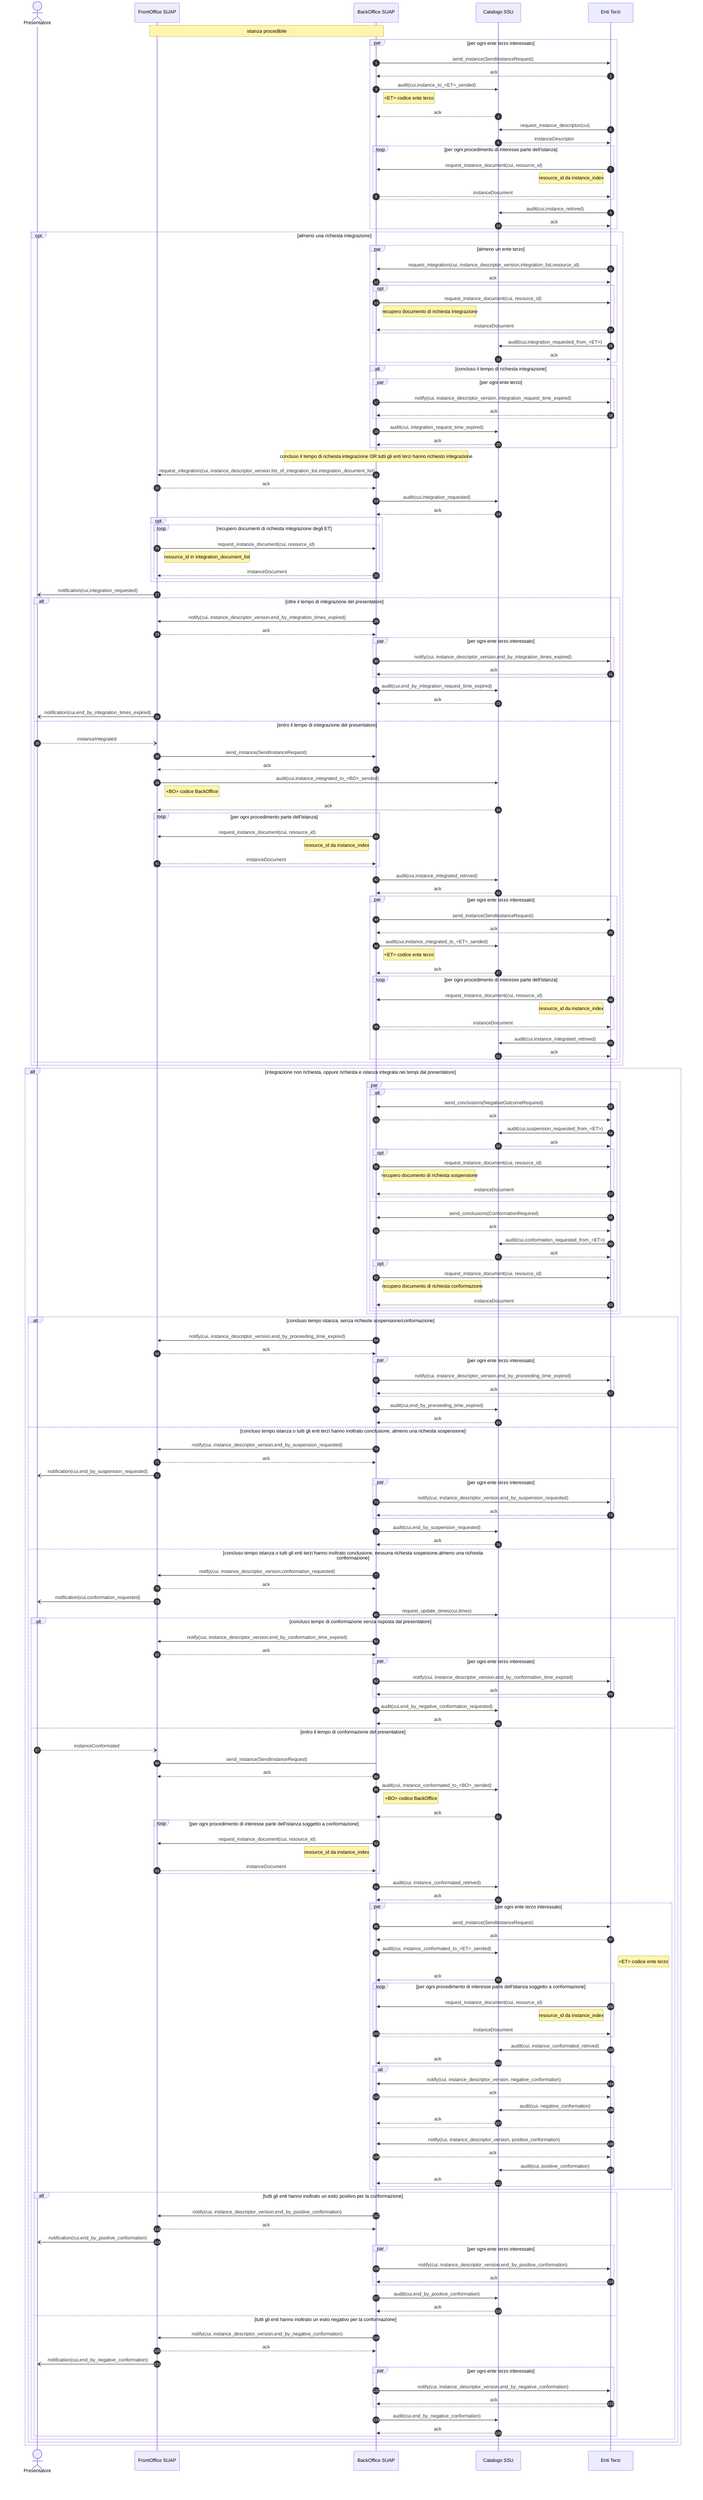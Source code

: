 sequenceDiagram
    autonumber

    actor P as Presentatore    
    participant F as FrontOffice SUAP
    participant B as BackOffice SUAP   
    participant C as Catalogo SSU 
    participant E as Enti Terzi    

    Note over F,B: istanza procedibile

    
    par per ogni ente terzo interessato        
        B ->> E: send_instance(SendInstanceRequest)
        E -->> B: ack
        B ->> C: audit(cui,instance_to_<ET>_sended)
        note right of B: <ET> codice ente terzo 
        C -->> B: ack
        E ->> C: request_instance_descriptor(cui)
        C -->> E: instanceDescriptor
        loop per ogni procedimento di interesse parte dell'istanza 
        E ->> B: request_instance_document(cui, resource_id)
        note left of E: resource_id da instance_index
        B -->> E: instanceDocument
        end
        E ->> C: audit(cui,instance_retrived)
        C -->> E: ack
    end

    opt almeno una richiesta integrazione
        par almeno un ente terzo
            E ->> B: request_integration(cui, instance_descriptor_version,integration_list,resource_id)
            B -->> E: ack 
            opt
                B ->> E: request_instance_document(cui, resource_id)
                note right of B: recupero documento di richiesta integrazione
                E -->> B: instanceDocument    
            end
            E ->> C: audit(cui,integration_requested_from_<ET>)
            C -->> E: ack           
        end

      
		alt concluso il tempo di richiesta integrazione 
			par per ogni ente terzo
				B ->> E: notify(cui, instance_descriptor_version, integration_request_time_expired)
				E -->> B: ack
			end
			B ->> C: audit(cui, integration_request_time_expired)
			C -->> B: ack
		end 
		
		Note over B: concluso il tempo di richiesta integrazione OR tutti gli enti terzi hanno richiesto integrazione
        B ->> F: request_integration(cui, instance_descriptor_version,list_of_integration_list,integration_document_list)
        F -->> B: ack
        B ->> C: audit(cui,integration_requested)
        C -->> B: ack
        opt
            loop recupero documenti di richiesta integrazione degli ET
            F ->> B: request_instance_document(cui, resource_id)
            note right of F: resource_id in integration_document_list
            B -->> F: instanceDocument    
            end
        end
        F -) P: notification(cui,integration_requested)    


        alt oltre il tempo di integrazione del presentatore
            B ->> F: notify(cui, instance_descriptor_version,end_by_integration_times_expired)
            F -->> B: ack
            par per ogni ente terzo interessato
                B ->> E: notify(cui, instance_descriptor_version,end_by_integration_times_expired)
                E -->> B: ack
            end
            B ->> C: audit(cui,end_by_integration_request_time_expired)
            C -->> B: ack

            F -) P: notification(cui,end_by_integration_times_expired)
        else entro il tempo di integrazione del presentatore 
            P --) F: instanceIntegrated
            F ->> B: send_instance(SendInstanceRequest)
            B -->> F: ack
            F ->> C: audit(cui,instance_integrated_to_<BO>_sended)
            note right of F: <BO> codice BackOffice
            C -->> F: ack
            loop per ogni procedimento parte dell'istanza 
                B ->> F: request_instance_document(cui, resource_id)
                note left of B: resource_id da instance_index
                F -->> B: instanceDocument
            end
            B ->> C: audit(cui,instance_integrated_retrived)
            C -->> B: ack
            par per ogni ente terzo interessato                
                B ->> E: send_instance(SendInstanceRequest)
                E -->> B: ack
                B ->> C: audit(cui,instance_integrated_to_<ET>_sended)
                note right of B: <ET> codice ente terzo
                C -->> B: ack
                loop per ogni procedimento di interesse parte dell'istanza 
                    E ->> B: request_instance_document(cui, resource_id)
                    note left of E: resource_id da instance_index
                    B -->> E: instanceDocument
                end
                E ->> C: audit(cui,instance_integrated_retrived)
                C -->> E: ack
            end

        end

    end
    
    alt integrazione non richiesta, oppure richiesta e istanza integrata nei tempi dal presentatore

        par
            alt 
                E ->> B: send_conclusions(NegativeOutcomeRequired)
                B -->> E: ack 
                E ->> C: audit(cui,suspension_requested_from_<ET>)
                C -->> E: ack
                opt
                    B ->> E: request_instance_document(cui, resource_id)
                    note right of B: recupero documento di richiesta sospensione
                    E -->> B: instanceDocument    
                end  
                
            else
                E ->> B: send_conclusions(ConformationRequired)
                B -->> E: ack 
                E ->> C: audit(cui,conformation_requested_from_<ET>)
                C -->> E: ack 
                opt
                    B ->> E: request_instance_document(cui, resource_id)
                    note right of B: recupero documento di richiesta conformazione
                    E -->> B: instanceDocument    
                end  
            end       
        end

        alt concluso tempo istanza, senza richieste sospensione/conformazione
            B ->> F: notify(cui, instance_descriptor_version,end_by_proceeding_time_expired)
            F -->> B: ack            
            par per ogni ente terzo interessato
                B ->> E: notify(cui, instance_descriptor_version,end_by_proceeding_time_expired)
                E -->> B: ack
            end
            B ->> C: audit(cui,end_by_proceeding_time_expired)
            C -->> B: ack
        else concluso tempo istanza o tutti gli enti terzi hanno inoltrato conclusione, almeno una richiesta sospensione
            B ->> F: notify(cui, instance_descriptor_version,end_by_suspension_requested)
            F -->> B: ack  
            F -) P: notification(cui,end_by_suspension_requested)          
            par per ogni ente terzo interessato
                B ->> E: notify(cui, instance_descriptor_version,end_by_suspension_requested)
                E -->> B: ack
            end
            B ->> C: audit(cui,end_by_suspension_requested)
            C -->> B: ack
        else concluso tempo istanza o tutti gli enti terzi hanno inoltrato conclusione, nessuna richiesta sospesione,almeno una richiesta conformazione
            B ->> F: notify(cui, instance_descriptor_version,conformation_requested)
            F -->> B: ack
            F -) P: notification(cui,conformation_requested)
            B ->> C: request_update_times(cui,times)
                alt concluso tempo di conformazione senza risposta dal presentatore
                    B ->> F: notify(cui, instance_descriptor_version,end_by_conformation_time_expired)
                    F -->> B: ack
                    par per ogni ente terzo interessato
                        B ->> E: notify(cui, instance_descriptor_version,end_by_conformation_time_expired)
                        E -->> B: ack
                    end
                    B ->> C: audit(cui,end_by_negative_conformation_requested)
                    C -->> B: ack
                else entro il tempo di conformazione del presentatore
                    P --) F: instanceConformated
                    F -> B: send_instance(SendInstanceRequest)
                    B -->> F: ack
                    B ->> C: audit(cui, instance_conformated_to_<BO>_sended)
                    note right of B: <BO> codice BackOffice
                    C -->> B: ack
                    loop per ogni procedimento di interesse parte dell'istanza soggetto a conformazione
                        B ->> F: request_instance_document(cui, resource_id)
                        note left of B: resource_id da instance_index
                        F -->> B: instanceDocument
                    end
                    B ->> C: audit(cui, instance_conformated_retrived)
                    C -->> B: ack
                    par per ogni ente terzo interessato
                        B ->> E: send_instance(SendInstanceRequest)
                        E -->> B: ack
                        B ->> C: audit(cui, instance_conformated_to_<ET>_sended)
                        note right of E: <ET> codice ente terzo
                        C -->> B: ack
                        loop per ogni procedimento di interesse parte dell'istanza soggetto a conformazione
                            E ->> B: request_instance_document(cui, resource_id)
                            note left of E: resource_id da instance_index
                            B -->> E: instanceDocument
                        end
                        E ->> C: audit(cui, instance_conformated_retrived)
                        C -->> B: ack
                        alt
                            E ->> B: notify(cui, instance_descriptor_version, negative_conformation)
                            B -->> E: ack
                            E ->> C: audit(cui, negative_conformation)
                            C -->> B: ack
                        else
                            E ->> B: notify(cui, instance_descriptor_version, positive_conformation)
                            B -->> E: ack
                            E ->> C: audit(cui, positive_conformation)
                            C -->> B: ack
                        end
                    end
                    alt tutti gli enti hanno inoltrato un esito positivo per la conformazione
                        B ->> F: notify(cui, instance_descriptor_version,end_by_positive_conformation)
                        F -->> B: ack  
                        F -) P: notification(cui,end_by_positive_conformation)          
                        par per ogni ente terzo interessato
                            B ->> E: notify(cui, instance_descriptor_version,end_by_positive_conformation)
                            E -->> B: ack
                        end
                        B ->> C: audit(cui,end_by_positive_conformation)
                        C -->> B: ack
                    else tutti gli enti hanno inoltrato un esito negativo per la conformazione
                        B ->> F: notify(cui, instance_descriptor_version,end_by_negative_conformation)
                        F -->> B: ack  
                        F -) P: notification(cui,end_by_negative_conformation)          
                        par per ogni ente terzo interessato
                            B ->> E: notify(cui, instance_descriptor_version,end_by_negative_conformation)
                            E -->> B: ack
                        end
                        B ->> C: audit(cui,end_by_negative_conformation)
                        C -->> B: ack
                    end
                end
        end


    end
